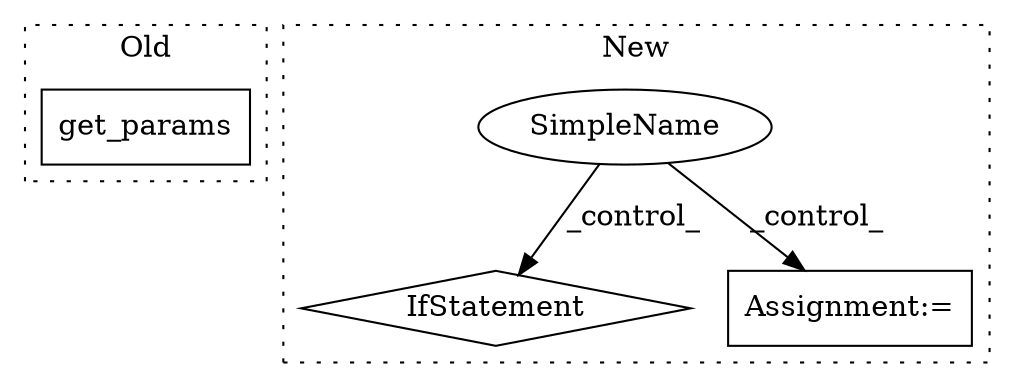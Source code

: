 digraph G {
subgraph cluster0 {
1 [label="get_params" a="32" s="12195" l="12" shape="box"];
label = "Old";
style="dotted";
}
subgraph cluster1 {
2 [label="IfStatement" a="25" s="12722" l="40" shape="diamond"];
3 [label="SimpleName" a="42" s="" l="" shape="ellipse"];
4 [label="Assignment:=" a="7" s="12722" l="40" shape="box"];
label = "New";
style="dotted";
}
3 -> 2 [label="_control_"];
3 -> 4 [label="_control_"];
}